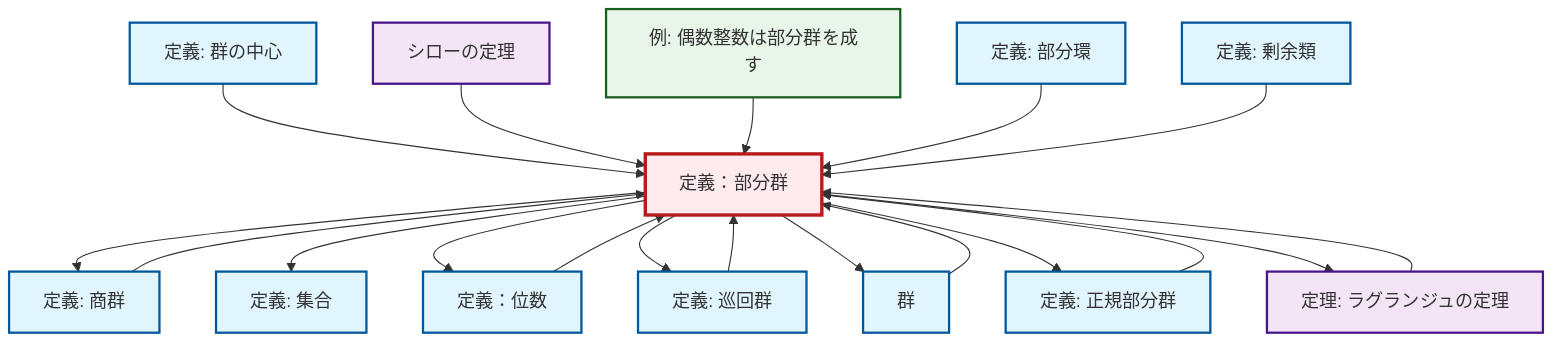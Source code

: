 graph TD
    classDef definition fill:#e1f5fe,stroke:#01579b,stroke-width:2px
    classDef theorem fill:#f3e5f5,stroke:#4a148c,stroke-width:2px
    classDef axiom fill:#fff3e0,stroke:#e65100,stroke-width:2px
    classDef example fill:#e8f5e9,stroke:#1b5e20,stroke-width:2px
    classDef current fill:#ffebee,stroke:#b71c1c,stroke-width:3px
    def-subgroup["定義：部分群"]:::definition
    def-normal-subgroup["定義: 正規部分群"]:::definition
    def-cyclic-group["定義: 巡回群"]:::definition
    def-set["定義: 集合"]:::definition
    def-coset["定義: 剰余類"]:::definition
    def-order["定義：位数"]:::definition
    def-quotient-group["定義: 商群"]:::definition
    def-subring["定義: 部分環"]:::definition
    def-group["群"]:::definition
    thm-lagrange["定理: ラグランジュの定理"]:::theorem
    def-center-of-group["定義: 群の中心"]:::definition
    thm-sylow["シローの定理"]:::theorem
    ex-even-integers-subgroup["例: 偶数整数は部分群を成す"]:::example
    thm-lagrange --> def-subgroup
    def-quotient-group --> def-subgroup
    def-subgroup --> def-quotient-group
    def-subgroup --> def-set
    def-center-of-group --> def-subgroup
    thm-sylow --> def-subgroup
    def-subgroup --> def-order
    ex-even-integers-subgroup --> def-subgroup
    def-order --> def-subgroup
    def-normal-subgroup --> def-subgroup
    def-subgroup --> def-cyclic-group
    def-cyclic-group --> def-subgroup
    def-subring --> def-subgroup
    def-coset --> def-subgroup
    def-subgroup --> def-group
    def-subgroup --> def-normal-subgroup
    def-group --> def-subgroup
    def-subgroup --> thm-lagrange
    class def-subgroup current
